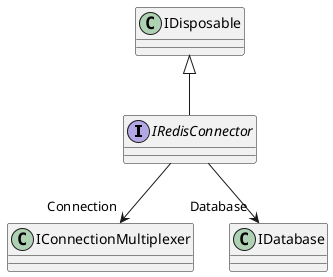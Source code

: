@startuml
interface IRedisConnector {
}
IDisposable <|-- IRedisConnector
IRedisConnector --> "Connection" IConnectionMultiplexer
IRedisConnector --> "Database" IDatabase
@enduml
